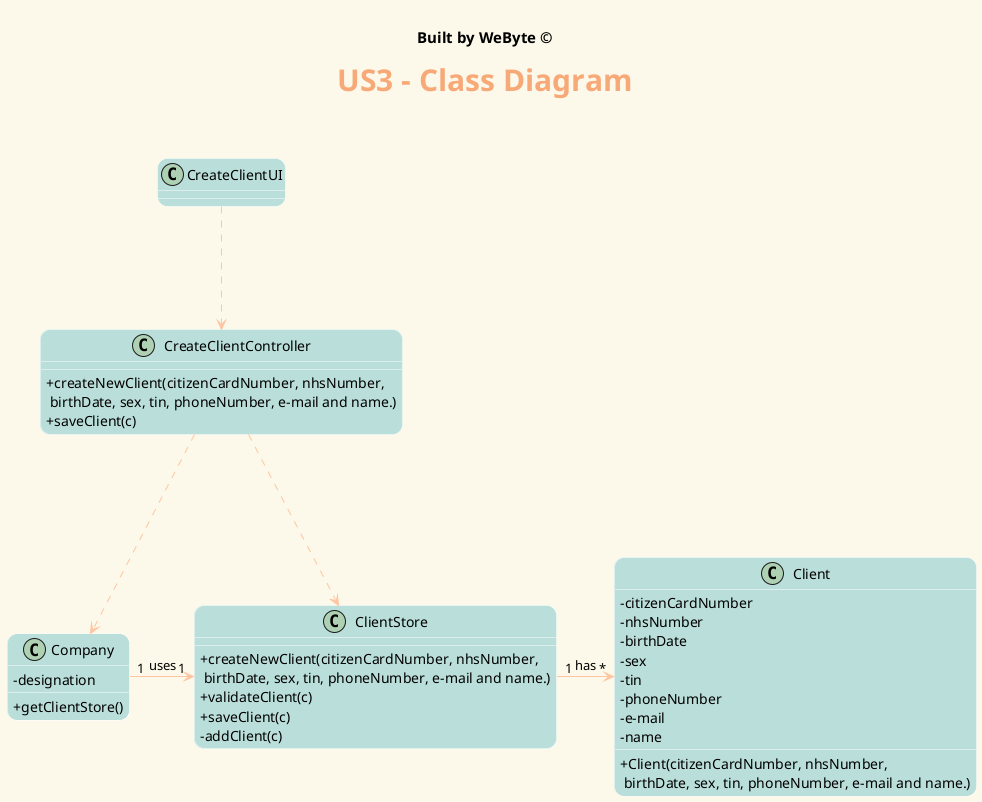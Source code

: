 @startuml
' ======= layout =========
skinparam backgroundColor #fcf9ea
skinparam titleBorderRoundCorner 15
skinparam titleFontSize 30
skinparam classAttributeIconSize 0
skinparam titleFontName Arial Black
skinparam titleFontColor #f8a978
skinparam roundcorner 20
skinparam stereotypeCBackgroundColor ffc5a1
skinparam class {

ArrowColor ffc5a1
BorderColor White
BackgroundColor badfdb
}


' ======= title =========
center header


<font color=Black size=15><b>Built by WeByte ©</font>
endheader
title <b>US3 - Class Diagram\n

' ======= classes =========

class CreateClientUI{
}

class ClientStore{
 + createNewClient(citizenCardNumber, nhsNumber,\n birthDate, sex, tin, phoneNumber, e-mail and name.)
 + validateClient(c)
 + saveClient(c)
 - addClient(c)
}

class Company{
 - designation
 + getClientStore()
}
class Client{
 - citizenCardNumber
 - nhsNumber
 - birthDate
 - sex
 - tin
 - phoneNumber
 - e-mail
 - name
 + Client(citizenCardNumber, nhsNumber,\n birthDate, sex, tin, phoneNumber, e-mail and name.)
}
class CreateClientController{
 + createNewClient(citizenCardNumber, nhsNumber,\n birthDate, sex, tin, phoneNumber, e-mail and name.)
 + saveClient(c)
}

CreateClientUI ..-> CreateClientController
CreateClientController ..-> Company
CreateClientController ..-> ClientStore
Company "1" -> "1" ClientStore : uses
ClientStore "1" -> "*" Client : has

@enduml